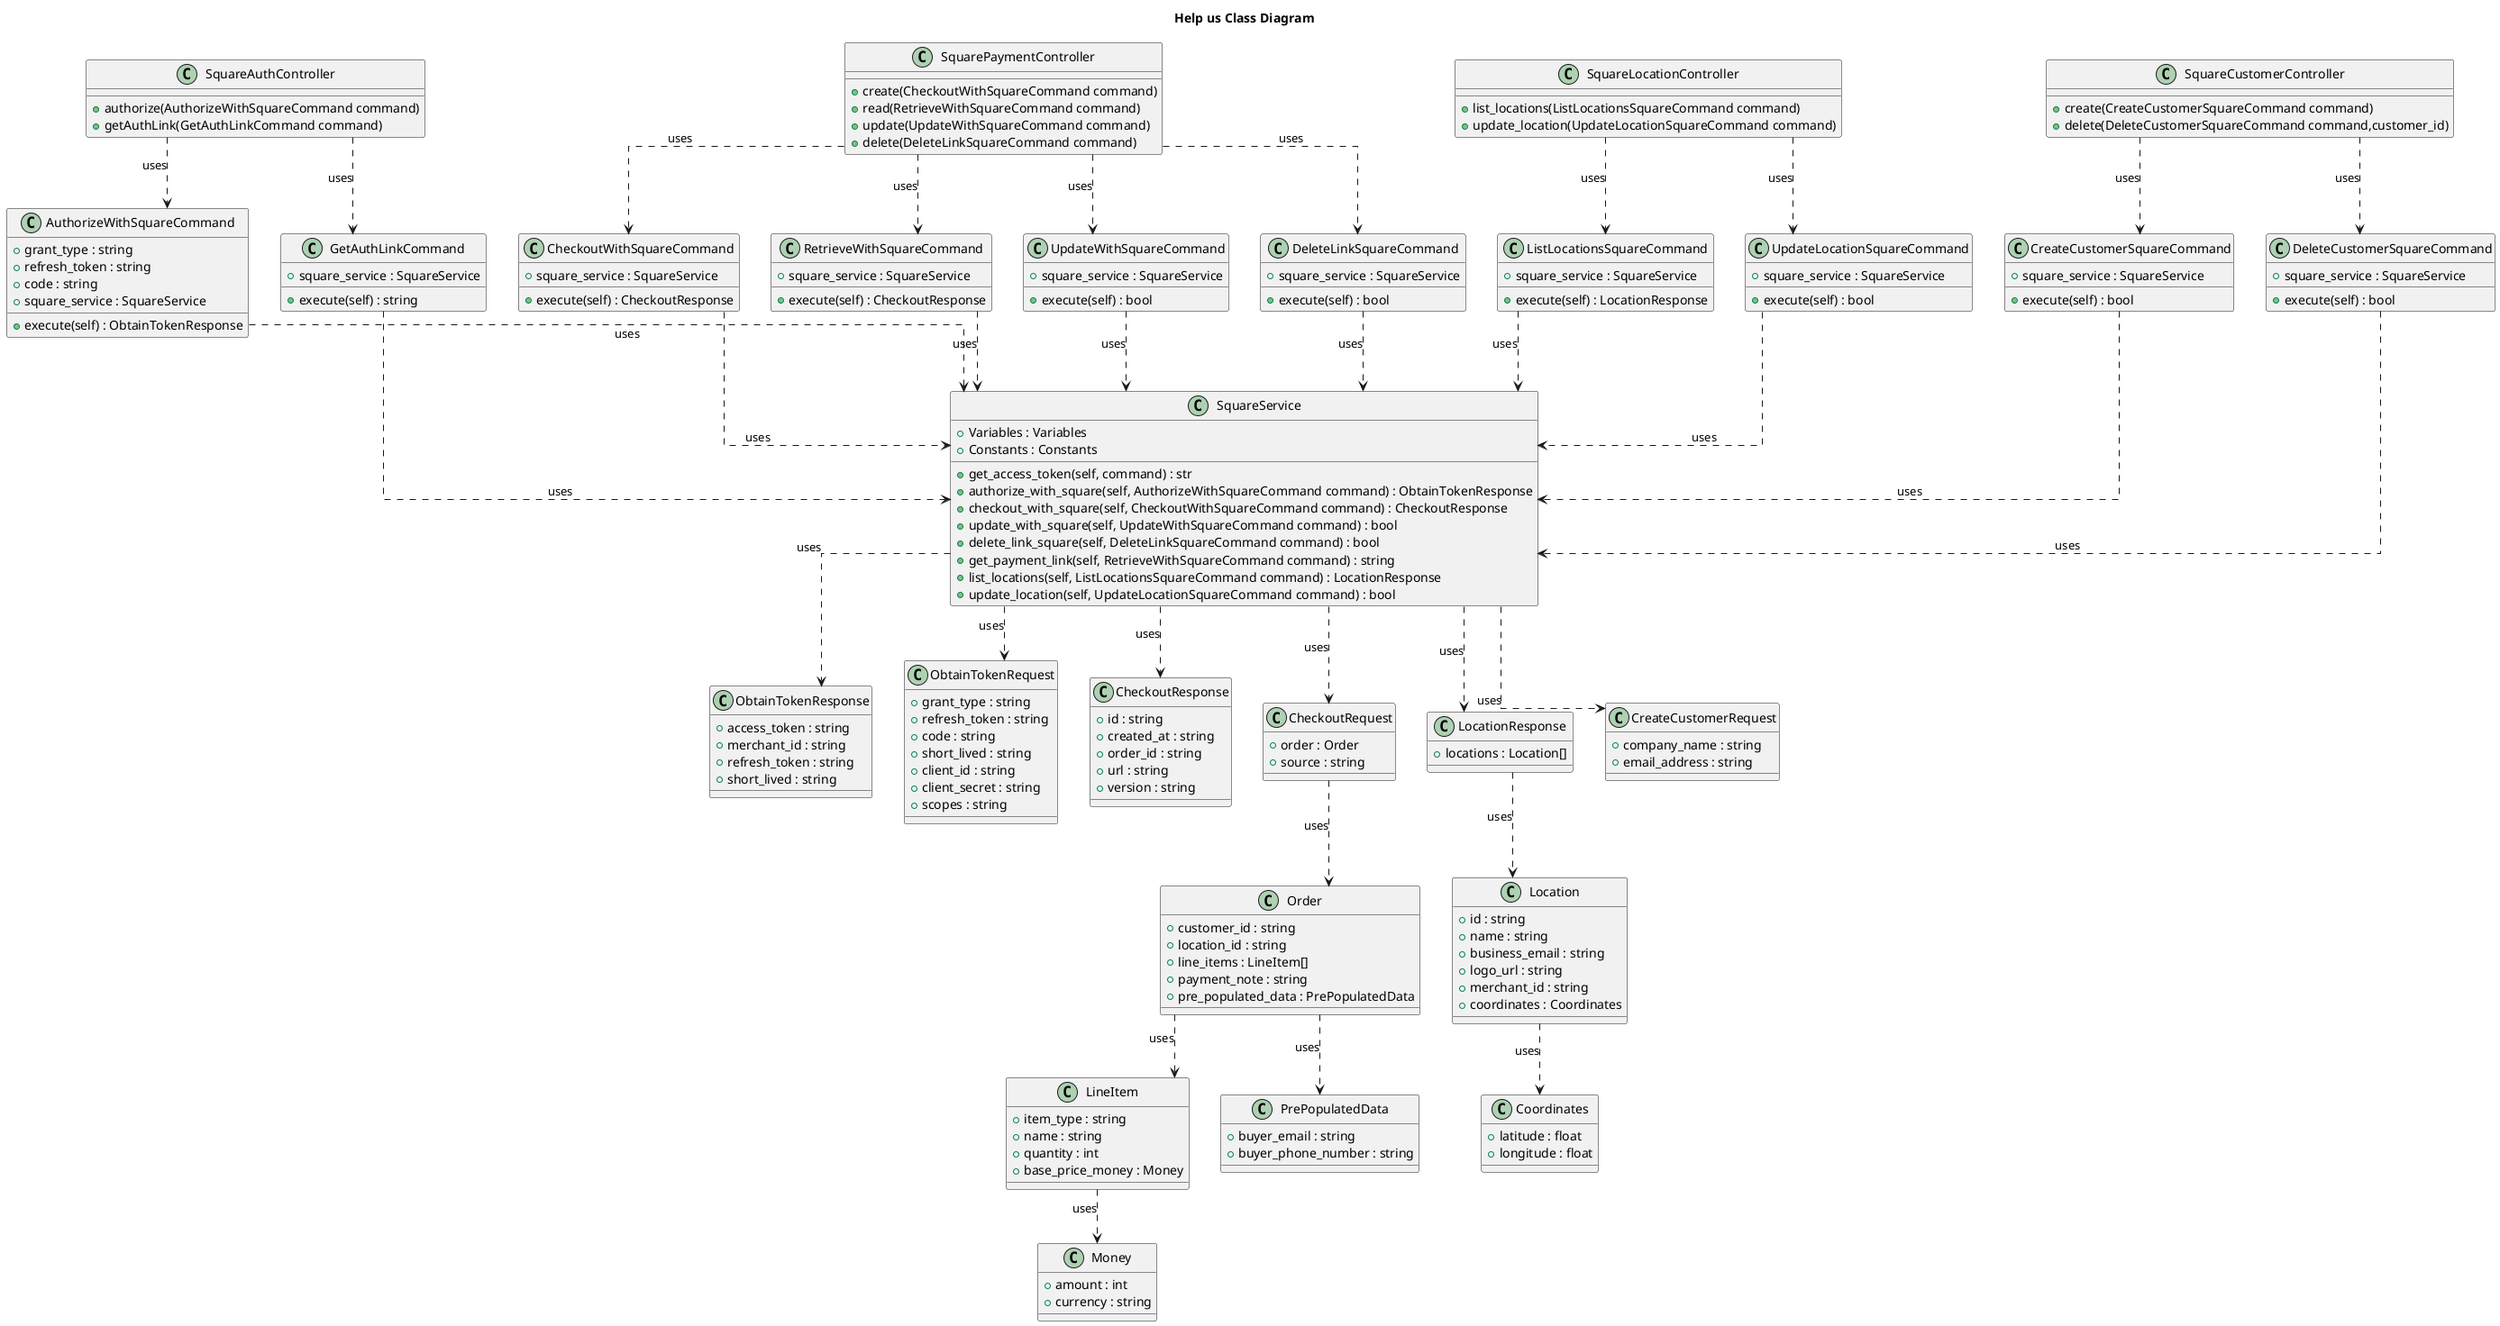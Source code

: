 @startuml "Help us Class Diagram"
title "Help us Class Diagram"

' avoid problems with angled crows feet
skinparam linetype ortho

class SquareAuthController {
    + authorize(AuthorizeWithSquareCommand command)
    + getAuthLink(GetAuthLinkCommand command)
}

class AuthorizeWithSquareCommand {
    + grant_type : string
    + refresh_token : string
    + code : string
    + square_service : SquareService
    + execute(self) : ObtainTokenResponse
}

class GetAuthLinkCommand {
    + square_service : SquareService
    + execute(self) : string
}

SquareAuthController ..> AuthorizeWithSquareCommand : uses
SquareAuthController ..> GetAuthLinkCommand : uses

class SquareService {
    + Variables : Variables
    + Constants : Constants
    + get_access_token(self, command) : str
    + authorize_with_square(self, AuthorizeWithSquareCommand command) : ObtainTokenResponse
    + checkout_with_square(self, CheckoutWithSquareCommand command) : CheckoutResponse
    + update_with_square(self, UpdateWithSquareCommand command) : bool
    + delete_link_square(self, DeleteLinkSquareCommand command) : bool
    + get_payment_link(self, RetrieveWithSquareCommand command) : string
    + list_locations(self, ListLocationsSquareCommand command) : LocationResponse
    + update_location(self, UpdateLocationSquareCommand command) : bool
}

class ObtainTokenResponse {
    + access_token : string
    + merchant_id : string
    + refresh_token : string
    + short_lived : string
}

class ObtainTokenRequest {
    + grant_type : string
    + refresh_token : string
    + code : string
    + short_lived : string
    + client_id : string
    + client_secret : string
    + scopes : string
}

SquareService ..> ObtainTokenResponse : uses
SquareService ..> ObtainTokenRequest : uses
AuthorizeWithSquareCommand ..> SquareService : uses
GetAuthLinkCommand ..> SquareService : uses

class SquarePaymentController {
    + create(CheckoutWithSquareCommand command)
    + read(RetrieveWithSquareCommand command)
    + update(UpdateWithSquareCommand command)
    + delete(DeleteLinkSquareCommand command)
}

class CheckoutWithSquareCommand {
    + square_service : SquareService
    + execute(self) : CheckoutResponse
}

class RetrieveWithSquareCommand {
    + square_service : SquareService
    + execute(self) : CheckoutResponse
}

class UpdateWithSquareCommand {
    + square_service : SquareService
    + execute(self) : bool
}

class DeleteLinkSquareCommand {
    + square_service : SquareService
    + execute(self) : bool
}

class CheckoutResponse {
    + id : string
    + created_at : string
    + order_id : string
    + url : string
    + version : string
}

class  CheckoutRequest {
    + order : Order
    + source : string
}

class Order {
    + customer_id : string
    + location_id : string
    + line_items : LineItem[]
    + payment_note : string
    + pre_populated_data : PrePopulatedData
}

class LineItem {
    + item_type : string
    + name : string
    + quantity : int
    + base_price_money : Money
}

class PrePopulatedData {
    + buyer_email : string
    + buyer_phone_number : string
}

class Money {
    + amount : int
    + currency : string
}

SquareService ..> CheckoutResponse : uses
SquareService ..> CheckoutRequest : uses
CheckoutRequest ..> Order : uses
Order ..> LineItem : uses
Order ..> PrePopulatedData : uses
LineItem ..> Money : uses



SquarePaymentController ..> CheckoutWithSquareCommand : uses
SquarePaymentController ..> RetrieveWithSquareCommand : uses
SquarePaymentController ..> UpdateWithSquareCommand : uses
SquarePaymentController ..> DeleteLinkSquareCommand : uses

CheckoutWithSquareCommand ..> SquareService : uses
RetrieveWithSquareCommand ..> SquareService : uses
UpdateWithSquareCommand ..> SquareService : uses
DeleteLinkSquareCommand ..> SquareService : uses

class SquareLocationController {
    + list_locations(ListLocationsSquareCommand command)
    + update_location(UpdateLocationSquareCommand command)
}

class ListLocationsSquareCommand {
    + square_service : SquareService
    + execute(self) : LocationResponse
}

class UpdateLocationSquareCommand {
    + square_service : SquareService
    + execute(self) : bool
}

class LocationResponse {
    + locations : Location[]
}

class Location {
    + id : string
    + name : string
    + business_email : string
    + logo_url : string
    + merchant_id : string
    + coordinates : Coordinates
}

class Coordinates {
    + latitude : float
    + longitude : float
}

SquareLocationController ..> ListLocationsSquareCommand : uses
SquareLocationController ..> UpdateLocationSquareCommand : uses
ListLocationsSquareCommand ..> SquareService : uses
UpdateLocationSquareCommand ..> SquareService : uses
SquareService ..> LocationResponse : uses
LocationResponse ..> Location : uses
Location ..> Coordinates : uses

class SquareCustomerController {
    + create(CreateCustomerSquareCommand command)
    + delete(DeleteCustomerSquareCommand command,customer_id)
}

class CreateCustomerSquareCommand {
    + square_service : SquareService
    + execute(self) : bool
}

class DeleteCustomerSquareCommand {
    + square_service : SquareService
    + execute(self) : bool
}

class CreateCustomerRequest {
    + company_name : string
    + email_address : string
}

SquareCustomerController ..> CreateCustomerSquareCommand : uses
SquareCustomerController ..> DeleteCustomerSquareCommand : uses
CreateCustomerSquareCommand ..> SquareService : uses
DeleteCustomerSquareCommand ..> SquareService : uses
SquareService ..> CreateCustomerRequest : uses



@enduml

